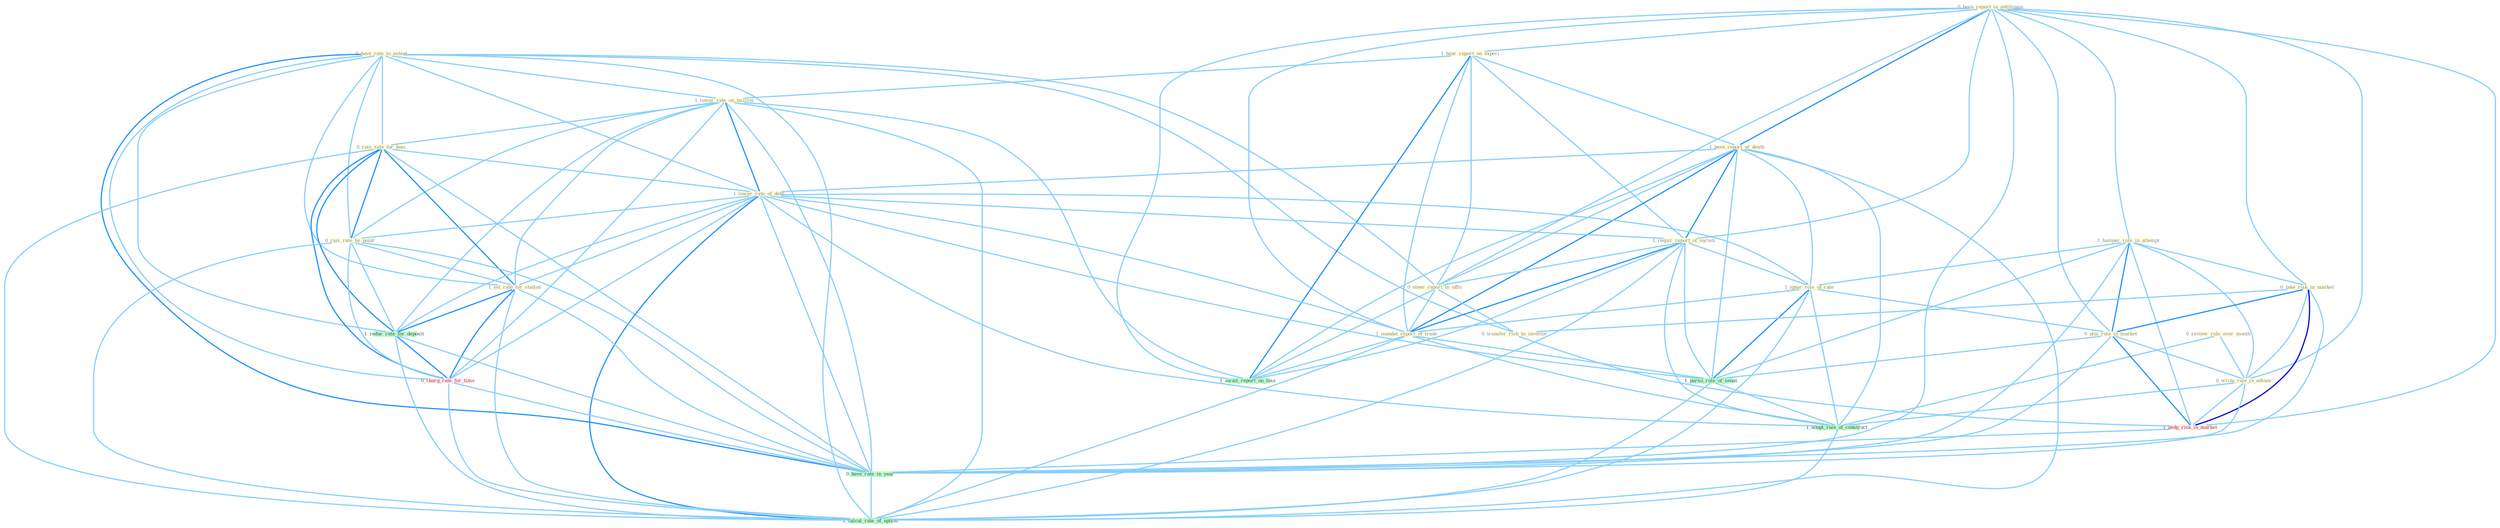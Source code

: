 Graph G{ 
    node
    [shape=polygon,style=filled,width=.5,height=.06,color="#BDFCC9",fixedsize=true,fontsize=4,
    fontcolor="#2f4f4f"];
    {node
    [color="#ffffe0", fontcolor="#8b7d6b"] "0_been_report_in_entitynam " "0_have_rate_to_extent " "1_hamper_role_in_attempt " "1_hear_report_on_experi " "1_lower_rate_on_million " "1_been_report_of_death " "0_rais_rate_for_busi " "1_lower_rate_of_debt " "1_requir_report_of_varieti " "1_ignor_role_of_rate " "0_rais_rate_by_point " "1_set_rate_for_station " "0_steer_report_to_offic " "0_review_rule_over_month " "0_take_risk_in_market " "0_plai_role_in_market " "0_transfer_risk_to_investor " "0_write_rule_in_advanc " "1_mandat_report_of_trade "}
{node [color="#fff0f5", fontcolor="#b22222"] "0_charg_rate_for_time " "1_hedg_risk_in_market "}
edge [color="#B0E2FF"];

	"0_been_report_in_entitynam " -- "1_hamper_role_in_attempt " [w="1", color="#87cefa" ];
	"0_been_report_in_entitynam " -- "1_hear_report_on_experi " [w="1", color="#87cefa" ];
	"0_been_report_in_entitynam " -- "1_been_report_of_death " [w="2", color="#1e90ff" , len=0.8];
	"0_been_report_in_entitynam " -- "1_requir_report_of_varieti " [w="1", color="#87cefa" ];
	"0_been_report_in_entitynam " -- "0_steer_report_to_offic " [w="1", color="#87cefa" ];
	"0_been_report_in_entitynam " -- "0_take_risk_in_market " [w="1", color="#87cefa" ];
	"0_been_report_in_entitynam " -- "0_plai_role_in_market " [w="1", color="#87cefa" ];
	"0_been_report_in_entitynam " -- "0_write_rule_in_advanc " [w="1", color="#87cefa" ];
	"0_been_report_in_entitynam " -- "1_mandat_report_of_trade " [w="1", color="#87cefa" ];
	"0_been_report_in_entitynam " -- "1_await_report_on_loss " [w="1", color="#87cefa" ];
	"0_been_report_in_entitynam " -- "1_hedg_risk_in_market " [w="1", color="#87cefa" ];
	"0_been_report_in_entitynam " -- "0_have_rate_in_year " [w="1", color="#87cefa" ];
	"0_have_rate_to_extent " -- "1_lower_rate_on_million " [w="1", color="#87cefa" ];
	"0_have_rate_to_extent " -- "0_rais_rate_for_busi " [w="1", color="#87cefa" ];
	"0_have_rate_to_extent " -- "1_lower_rate_of_debt " [w="1", color="#87cefa" ];
	"0_have_rate_to_extent " -- "0_rais_rate_by_point " [w="1", color="#87cefa" ];
	"0_have_rate_to_extent " -- "1_set_rate_for_station " [w="1", color="#87cefa" ];
	"0_have_rate_to_extent " -- "0_steer_report_to_offic " [w="1", color="#87cefa" ];
	"0_have_rate_to_extent " -- "0_transfer_risk_to_investor " [w="1", color="#87cefa" ];
	"0_have_rate_to_extent " -- "1_reduc_rate_for_deposit " [w="1", color="#87cefa" ];
	"0_have_rate_to_extent " -- "0_charg_rate_for_time " [w="1", color="#87cefa" ];
	"0_have_rate_to_extent " -- "0_have_rate_in_year " [w="2", color="#1e90ff" , len=0.8];
	"0_have_rate_to_extent " -- "1_calcul_rate_of_option " [w="1", color="#87cefa" ];
	"1_hamper_role_in_attempt " -- "1_ignor_role_of_rate " [w="1", color="#87cefa" ];
	"1_hamper_role_in_attempt " -- "0_take_risk_in_market " [w="1", color="#87cefa" ];
	"1_hamper_role_in_attempt " -- "0_plai_role_in_market " [w="2", color="#1e90ff" , len=0.8];
	"1_hamper_role_in_attempt " -- "0_write_rule_in_advanc " [w="1", color="#87cefa" ];
	"1_hamper_role_in_attempt " -- "1_pursu_role_of_senat " [w="1", color="#87cefa" ];
	"1_hamper_role_in_attempt " -- "1_hedg_risk_in_market " [w="1", color="#87cefa" ];
	"1_hamper_role_in_attempt " -- "0_have_rate_in_year " [w="1", color="#87cefa" ];
	"1_hear_report_on_experi " -- "1_lower_rate_on_million " [w="1", color="#87cefa" ];
	"1_hear_report_on_experi " -- "1_been_report_of_death " [w="1", color="#87cefa" ];
	"1_hear_report_on_experi " -- "1_requir_report_of_varieti " [w="1", color="#87cefa" ];
	"1_hear_report_on_experi " -- "0_steer_report_to_offic " [w="1", color="#87cefa" ];
	"1_hear_report_on_experi " -- "1_mandat_report_of_trade " [w="1", color="#87cefa" ];
	"1_hear_report_on_experi " -- "1_await_report_on_loss " [w="2", color="#1e90ff" , len=0.8];
	"1_lower_rate_on_million " -- "0_rais_rate_for_busi " [w="1", color="#87cefa" ];
	"1_lower_rate_on_million " -- "1_lower_rate_of_debt " [w="2", color="#1e90ff" , len=0.8];
	"1_lower_rate_on_million " -- "0_rais_rate_by_point " [w="1", color="#87cefa" ];
	"1_lower_rate_on_million " -- "1_set_rate_for_station " [w="1", color="#87cefa" ];
	"1_lower_rate_on_million " -- "1_await_report_on_loss " [w="1", color="#87cefa" ];
	"1_lower_rate_on_million " -- "1_reduc_rate_for_deposit " [w="1", color="#87cefa" ];
	"1_lower_rate_on_million " -- "0_charg_rate_for_time " [w="1", color="#87cefa" ];
	"1_lower_rate_on_million " -- "0_have_rate_in_year " [w="1", color="#87cefa" ];
	"1_lower_rate_on_million " -- "1_calcul_rate_of_option " [w="1", color="#87cefa" ];
	"1_been_report_of_death " -- "1_lower_rate_of_debt " [w="1", color="#87cefa" ];
	"1_been_report_of_death " -- "1_requir_report_of_varieti " [w="2", color="#1e90ff" , len=0.8];
	"1_been_report_of_death " -- "1_ignor_role_of_rate " [w="1", color="#87cefa" ];
	"1_been_report_of_death " -- "0_steer_report_to_offic " [w="1", color="#87cefa" ];
	"1_been_report_of_death " -- "1_mandat_report_of_trade " [w="2", color="#1e90ff" , len=0.8];
	"1_been_report_of_death " -- "1_pursu_role_of_senat " [w="1", color="#87cefa" ];
	"1_been_report_of_death " -- "1_await_report_on_loss " [w="1", color="#87cefa" ];
	"1_been_report_of_death " -- "1_adopt_rule_of_construct " [w="1", color="#87cefa" ];
	"1_been_report_of_death " -- "1_calcul_rate_of_option " [w="1", color="#87cefa" ];
	"0_rais_rate_for_busi " -- "1_lower_rate_of_debt " [w="1", color="#87cefa" ];
	"0_rais_rate_for_busi " -- "0_rais_rate_by_point " [w="2", color="#1e90ff" , len=0.8];
	"0_rais_rate_for_busi " -- "1_set_rate_for_station " [w="2", color="#1e90ff" , len=0.8];
	"0_rais_rate_for_busi " -- "1_reduc_rate_for_deposit " [w="2", color="#1e90ff" , len=0.8];
	"0_rais_rate_for_busi " -- "0_charg_rate_for_time " [w="2", color="#1e90ff" , len=0.8];
	"0_rais_rate_for_busi " -- "0_have_rate_in_year " [w="1", color="#87cefa" ];
	"0_rais_rate_for_busi " -- "1_calcul_rate_of_option " [w="1", color="#87cefa" ];
	"1_lower_rate_of_debt " -- "1_requir_report_of_varieti " [w="1", color="#87cefa" ];
	"1_lower_rate_of_debt " -- "1_ignor_role_of_rate " [w="1", color="#87cefa" ];
	"1_lower_rate_of_debt " -- "0_rais_rate_by_point " [w="1", color="#87cefa" ];
	"1_lower_rate_of_debt " -- "1_set_rate_for_station " [w="1", color="#87cefa" ];
	"1_lower_rate_of_debt " -- "1_mandat_report_of_trade " [w="1", color="#87cefa" ];
	"1_lower_rate_of_debt " -- "1_pursu_role_of_senat " [w="1", color="#87cefa" ];
	"1_lower_rate_of_debt " -- "1_reduc_rate_for_deposit " [w="1", color="#87cefa" ];
	"1_lower_rate_of_debt " -- "0_charg_rate_for_time " [w="1", color="#87cefa" ];
	"1_lower_rate_of_debt " -- "1_adopt_rule_of_construct " [w="1", color="#87cefa" ];
	"1_lower_rate_of_debt " -- "0_have_rate_in_year " [w="1", color="#87cefa" ];
	"1_lower_rate_of_debt " -- "1_calcul_rate_of_option " [w="2", color="#1e90ff" , len=0.8];
	"1_requir_report_of_varieti " -- "1_ignor_role_of_rate " [w="1", color="#87cefa" ];
	"1_requir_report_of_varieti " -- "0_steer_report_to_offic " [w="1", color="#87cefa" ];
	"1_requir_report_of_varieti " -- "1_mandat_report_of_trade " [w="2", color="#1e90ff" , len=0.8];
	"1_requir_report_of_varieti " -- "1_pursu_role_of_senat " [w="1", color="#87cefa" ];
	"1_requir_report_of_varieti " -- "1_await_report_on_loss " [w="1", color="#87cefa" ];
	"1_requir_report_of_varieti " -- "1_adopt_rule_of_construct " [w="1", color="#87cefa" ];
	"1_requir_report_of_varieti " -- "1_calcul_rate_of_option " [w="1", color="#87cefa" ];
	"1_ignor_role_of_rate " -- "0_plai_role_in_market " [w="1", color="#87cefa" ];
	"1_ignor_role_of_rate " -- "1_mandat_report_of_trade " [w="1", color="#87cefa" ];
	"1_ignor_role_of_rate " -- "1_pursu_role_of_senat " [w="2", color="#1e90ff" , len=0.8];
	"1_ignor_role_of_rate " -- "1_adopt_rule_of_construct " [w="1", color="#87cefa" ];
	"1_ignor_role_of_rate " -- "1_calcul_rate_of_option " [w="1", color="#87cefa" ];
	"0_rais_rate_by_point " -- "1_set_rate_for_station " [w="1", color="#87cefa" ];
	"0_rais_rate_by_point " -- "1_reduc_rate_for_deposit " [w="1", color="#87cefa" ];
	"0_rais_rate_by_point " -- "0_charg_rate_for_time " [w="1", color="#87cefa" ];
	"0_rais_rate_by_point " -- "0_have_rate_in_year " [w="1", color="#87cefa" ];
	"0_rais_rate_by_point " -- "1_calcul_rate_of_option " [w="1", color="#87cefa" ];
	"1_set_rate_for_station " -- "1_reduc_rate_for_deposit " [w="2", color="#1e90ff" , len=0.8];
	"1_set_rate_for_station " -- "0_charg_rate_for_time " [w="2", color="#1e90ff" , len=0.8];
	"1_set_rate_for_station " -- "0_have_rate_in_year " [w="1", color="#87cefa" ];
	"1_set_rate_for_station " -- "1_calcul_rate_of_option " [w="1", color="#87cefa" ];
	"0_steer_report_to_offic " -- "0_transfer_risk_to_investor " [w="1", color="#87cefa" ];
	"0_steer_report_to_offic " -- "1_mandat_report_of_trade " [w="1", color="#87cefa" ];
	"0_steer_report_to_offic " -- "1_await_report_on_loss " [w="1", color="#87cefa" ];
	"0_review_rule_over_month " -- "0_write_rule_in_advanc " [w="1", color="#87cefa" ];
	"0_review_rule_over_month " -- "1_adopt_rule_of_construct " [w="1", color="#87cefa" ];
	"0_take_risk_in_market " -- "0_plai_role_in_market " [w="2", color="#1e90ff" , len=0.8];
	"0_take_risk_in_market " -- "0_transfer_risk_to_investor " [w="1", color="#87cefa" ];
	"0_take_risk_in_market " -- "0_write_rule_in_advanc " [w="1", color="#87cefa" ];
	"0_take_risk_in_market " -- "1_hedg_risk_in_market " [w="3", color="#0000cd" , len=0.6];
	"0_take_risk_in_market " -- "0_have_rate_in_year " [w="1", color="#87cefa" ];
	"0_plai_role_in_market " -- "0_write_rule_in_advanc " [w="1", color="#87cefa" ];
	"0_plai_role_in_market " -- "1_pursu_role_of_senat " [w="1", color="#87cefa" ];
	"0_plai_role_in_market " -- "1_hedg_risk_in_market " [w="2", color="#1e90ff" , len=0.8];
	"0_plai_role_in_market " -- "0_have_rate_in_year " [w="1", color="#87cefa" ];
	"0_transfer_risk_to_investor " -- "1_hedg_risk_in_market " [w="1", color="#87cefa" ];
	"0_write_rule_in_advanc " -- "1_adopt_rule_of_construct " [w="1", color="#87cefa" ];
	"0_write_rule_in_advanc " -- "1_hedg_risk_in_market " [w="1", color="#87cefa" ];
	"0_write_rule_in_advanc " -- "0_have_rate_in_year " [w="1", color="#87cefa" ];
	"1_mandat_report_of_trade " -- "1_pursu_role_of_senat " [w="1", color="#87cefa" ];
	"1_mandat_report_of_trade " -- "1_await_report_on_loss " [w="1", color="#87cefa" ];
	"1_mandat_report_of_trade " -- "1_adopt_rule_of_construct " [w="1", color="#87cefa" ];
	"1_mandat_report_of_trade " -- "1_calcul_rate_of_option " [w="1", color="#87cefa" ];
	"1_pursu_role_of_senat " -- "1_adopt_rule_of_construct " [w="1", color="#87cefa" ];
	"1_pursu_role_of_senat " -- "1_calcul_rate_of_option " [w="1", color="#87cefa" ];
	"1_reduc_rate_for_deposit " -- "0_charg_rate_for_time " [w="2", color="#1e90ff" , len=0.8];
	"1_reduc_rate_for_deposit " -- "0_have_rate_in_year " [w="1", color="#87cefa" ];
	"1_reduc_rate_for_deposit " -- "1_calcul_rate_of_option " [w="1", color="#87cefa" ];
	"0_charg_rate_for_time " -- "0_have_rate_in_year " [w="1", color="#87cefa" ];
	"0_charg_rate_for_time " -- "1_calcul_rate_of_option " [w="1", color="#87cefa" ];
	"1_adopt_rule_of_construct " -- "1_calcul_rate_of_option " [w="1", color="#87cefa" ];
	"1_hedg_risk_in_market " -- "0_have_rate_in_year " [w="1", color="#87cefa" ];
	"0_have_rate_in_year " -- "1_calcul_rate_of_option " [w="1", color="#87cefa" ];
}